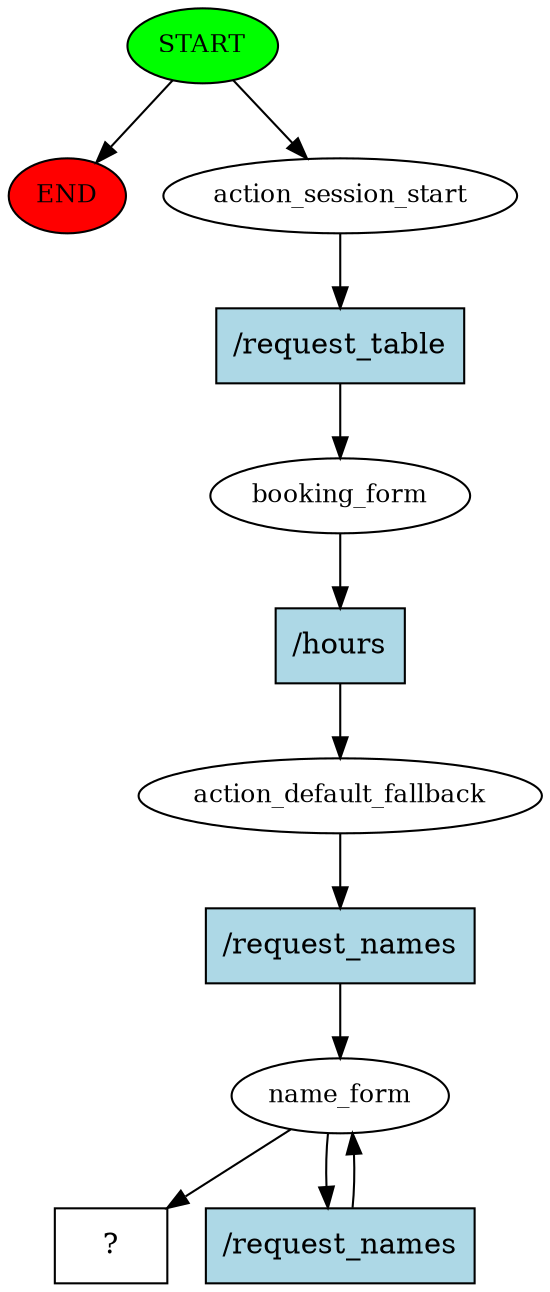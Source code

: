 digraph  {
0 [class="start active", fillcolor=green, fontsize=12, label=START, style=filled];
"-1" [class=end, fillcolor=red, fontsize=12, label=END, style=filled];
1 [class=active, fontsize=12, label=action_session_start];
2 [class=active, fontsize=12, label=booking_form];
3 [class=active, fontsize=12, label=action_default_fallback];
4 [class=active, fontsize=12, label=name_form];
6 [class="intent dashed active", label="  ?  ", shape=rect];
7 [class="intent active", fillcolor=lightblue, label="/request_table", shape=rect, style=filled];
8 [class="intent active", fillcolor=lightblue, label="/hours", shape=rect, style=filled];
9 [class="intent active", fillcolor=lightblue, label="/request_names", shape=rect, style=filled];
10 [class="intent active", fillcolor=lightblue, label="/request_names", shape=rect, style=filled];
0 -> "-1"  [class="", key=NONE, label=""];
0 -> 1  [class=active, key=NONE, label=""];
1 -> 7  [class=active, key=0];
2 -> 8  [class=active, key=0];
3 -> 9  [class=active, key=0];
4 -> 6  [class=active, key=NONE, label=""];
4 -> 10  [class=active, key=0];
7 -> 2  [class=active, key=0];
8 -> 3  [class=active, key=0];
9 -> 4  [class=active, key=0];
10 -> 4  [class=active, key=0];
}
